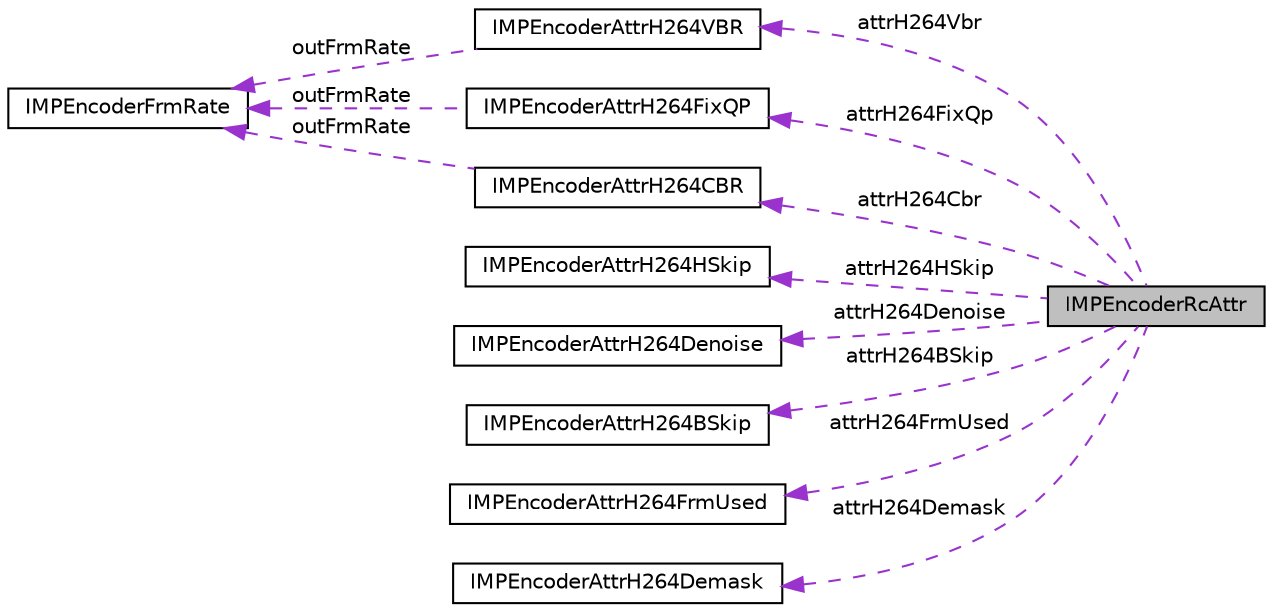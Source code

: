 digraph "IMPEncoderRcAttr"
{
  edge [fontname="Helvetica",fontsize="10",labelfontname="Helvetica",labelfontsize="10"];
  node [fontname="Helvetica",fontsize="10",shape=record];
  rankdir="LR";
  Node1 [label="IMPEncoderRcAttr",height=0.2,width=0.4,color="black", fillcolor="grey75", style="filled", fontcolor="black"];
  Node2 -> Node1 [dir="back",color="darkorchid3",fontsize="10",style="dashed",label=" attrH264Vbr" ,fontname="Helvetica"];
  Node2 [label="IMPEncoderAttrH264VBR",height=0.2,width=0.4,color="black", fillcolor="white", style="filled",URL="$structIMPEncoderAttrH264VBR.html"];
  Node3 -> Node2 [dir="back",color="darkorchid3",fontsize="10",style="dashed",label=" outFrmRate" ,fontname="Helvetica"];
  Node3 [label="IMPEncoderFrmRate",height=0.2,width=0.4,color="black", fillcolor="white", style="filled",URL="$structIMPEncoderFrmRate.html"];
  Node4 -> Node1 [dir="back",color="darkorchid3",fontsize="10",style="dashed",label=" attrH264HSkip" ,fontname="Helvetica"];
  Node4 [label="IMPEncoderAttrH264HSkip",height=0.2,width=0.4,color="black", fillcolor="white", style="filled",URL="$structIMPEncoderAttrH264HSkip.html"];
  Node5 -> Node1 [dir="back",color="darkorchid3",fontsize="10",style="dashed",label=" attrH264Denoise" ,fontname="Helvetica"];
  Node5 [label="IMPEncoderAttrH264Denoise",height=0.2,width=0.4,color="black", fillcolor="white", style="filled",URL="$structIMPEncoderAttrH264Denoise.html"];
  Node6 -> Node1 [dir="back",color="darkorchid3",fontsize="10",style="dashed",label=" attrH264BSkip" ,fontname="Helvetica"];
  Node6 [label="IMPEncoderAttrH264BSkip",height=0.2,width=0.4,color="black", fillcolor="white", style="filled",URL="$structIMPEncoderAttrH264BSkip.html"];
  Node7 -> Node1 [dir="back",color="darkorchid3",fontsize="10",style="dashed",label=" attrH264FixQp" ,fontname="Helvetica"];
  Node7 [label="IMPEncoderAttrH264FixQP",height=0.2,width=0.4,color="black", fillcolor="white", style="filled",URL="$structIMPEncoderAttrH264FixQP.html"];
  Node3 -> Node7 [dir="back",color="darkorchid3",fontsize="10",style="dashed",label=" outFrmRate" ,fontname="Helvetica"];
  Node8 -> Node1 [dir="back",color="darkorchid3",fontsize="10",style="dashed",label=" attrH264FrmUsed" ,fontname="Helvetica"];
  Node8 [label="IMPEncoderAttrH264FrmUsed",height=0.2,width=0.4,color="black", fillcolor="white", style="filled",URL="$structIMPEncoderAttrH264FrmUsed.html"];
  Node9 -> Node1 [dir="back",color="darkorchid3",fontsize="10",style="dashed",label=" attrH264Cbr" ,fontname="Helvetica"];
  Node9 [label="IMPEncoderAttrH264CBR",height=0.2,width=0.4,color="black", fillcolor="white", style="filled",URL="$structIMPEncoderAttrH264CBR.html"];
  Node3 -> Node9 [dir="back",color="darkorchid3",fontsize="10",style="dashed",label=" outFrmRate" ,fontname="Helvetica"];
  Node10 -> Node1 [dir="back",color="darkorchid3",fontsize="10",style="dashed",label=" attrH264Demask" ,fontname="Helvetica"];
  Node10 [label="IMPEncoderAttrH264Demask",height=0.2,width=0.4,color="black", fillcolor="white", style="filled",URL="$structIMPEncoderAttrH264Demask.html"];
}
